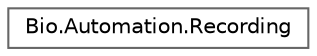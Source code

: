 digraph "Graphical Class Hierarchy"
{
 // LATEX_PDF_SIZE
  bgcolor="transparent";
  edge [fontname=Helvetica,fontsize=10,labelfontname=Helvetica,labelfontsize=10];
  node [fontname=Helvetica,fontsize=10,shape=box,height=0.2,width=0.4];
  rankdir="LR";
  Node0 [label="Bio.Automation.Recording",height=0.2,width=0.4,color="grey40", fillcolor="white", style="filled",URL="$class_bio_1_1_automation_1_1_recording.html",tooltip=" "];
}
